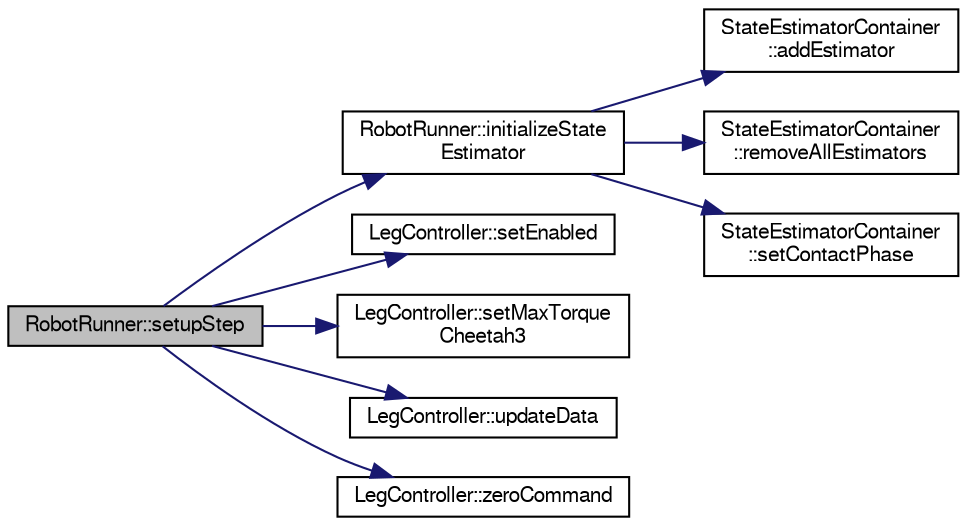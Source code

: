 digraph "RobotRunner::setupStep"
{
  edge [fontname="FreeSans",fontsize="10",labelfontname="FreeSans",labelfontsize="10"];
  node [fontname="FreeSans",fontsize="10",shape=record];
  rankdir="LR";
  Node1 [label="RobotRunner::setupStep",height=0.2,width=0.4,color="black", fillcolor="grey75", style="filled", fontcolor="black"];
  Node1 -> Node2 [color="midnightblue",fontsize="10",style="solid",fontname="FreeSans"];
  Node2 [label="RobotRunner::initializeState\lEstimator",height=0.2,width=0.4,color="black", fillcolor="white", style="filled",URL="$d9/d42/class_robot_runner.html#a2690089988868e09ee5827788bded47a"];
  Node2 -> Node3 [color="midnightblue",fontsize="10",style="solid",fontname="FreeSans"];
  Node3 [label="StateEstimatorContainer\l::addEstimator",height=0.2,width=0.4,color="black", fillcolor="white", style="filled",URL="$d1/d3b/class_state_estimator_container.html#a82af04a884b97b78cabfa79e85fd353f"];
  Node2 -> Node4 [color="midnightblue",fontsize="10",style="solid",fontname="FreeSans"];
  Node4 [label="StateEstimatorContainer\l::removeAllEstimators",height=0.2,width=0.4,color="black", fillcolor="white", style="filled",URL="$d1/d3b/class_state_estimator_container.html#ad14b9aedc91b17e460bec6f5b73e024e"];
  Node2 -> Node5 [color="midnightblue",fontsize="10",style="solid",fontname="FreeSans"];
  Node5 [label="StateEstimatorContainer\l::setContactPhase",height=0.2,width=0.4,color="black", fillcolor="white", style="filled",URL="$d1/d3b/class_state_estimator_container.html#a100bfcb62c735fef211ae5564ca2e4f6"];
  Node1 -> Node6 [color="midnightblue",fontsize="10",style="solid",fontname="FreeSans"];
  Node6 [label="LegController::setEnabled",height=0.2,width=0.4,color="black", fillcolor="white", style="filled",URL="$d0/d96/class_leg_controller.html#a47178c450659ac6793ac7a74351094e5"];
  Node1 -> Node7 [color="midnightblue",fontsize="10",style="solid",fontname="FreeSans"];
  Node7 [label="LegController::setMaxTorque\lCheetah3",height=0.2,width=0.4,color="black", fillcolor="white", style="filled",URL="$d0/d96/class_leg_controller.html#a2ccb52cceb6b9ac1a6ef86c823d81fa1"];
  Node1 -> Node8 [color="midnightblue",fontsize="10",style="solid",fontname="FreeSans"];
  Node8 [label="LegController::updateData",height=0.2,width=0.4,color="black", fillcolor="white", style="filled",URL="$d0/d96/class_leg_controller.html#aec19eaa7a02abc15dba5106b82c5a8bc"];
  Node1 -> Node9 [color="midnightblue",fontsize="10",style="solid",fontname="FreeSans"];
  Node9 [label="LegController::zeroCommand",height=0.2,width=0.4,color="black", fillcolor="white", style="filled",URL="$d0/d96/class_leg_controller.html#a8fc971360d5ce54469d219c6aa4b51e4"];
}
